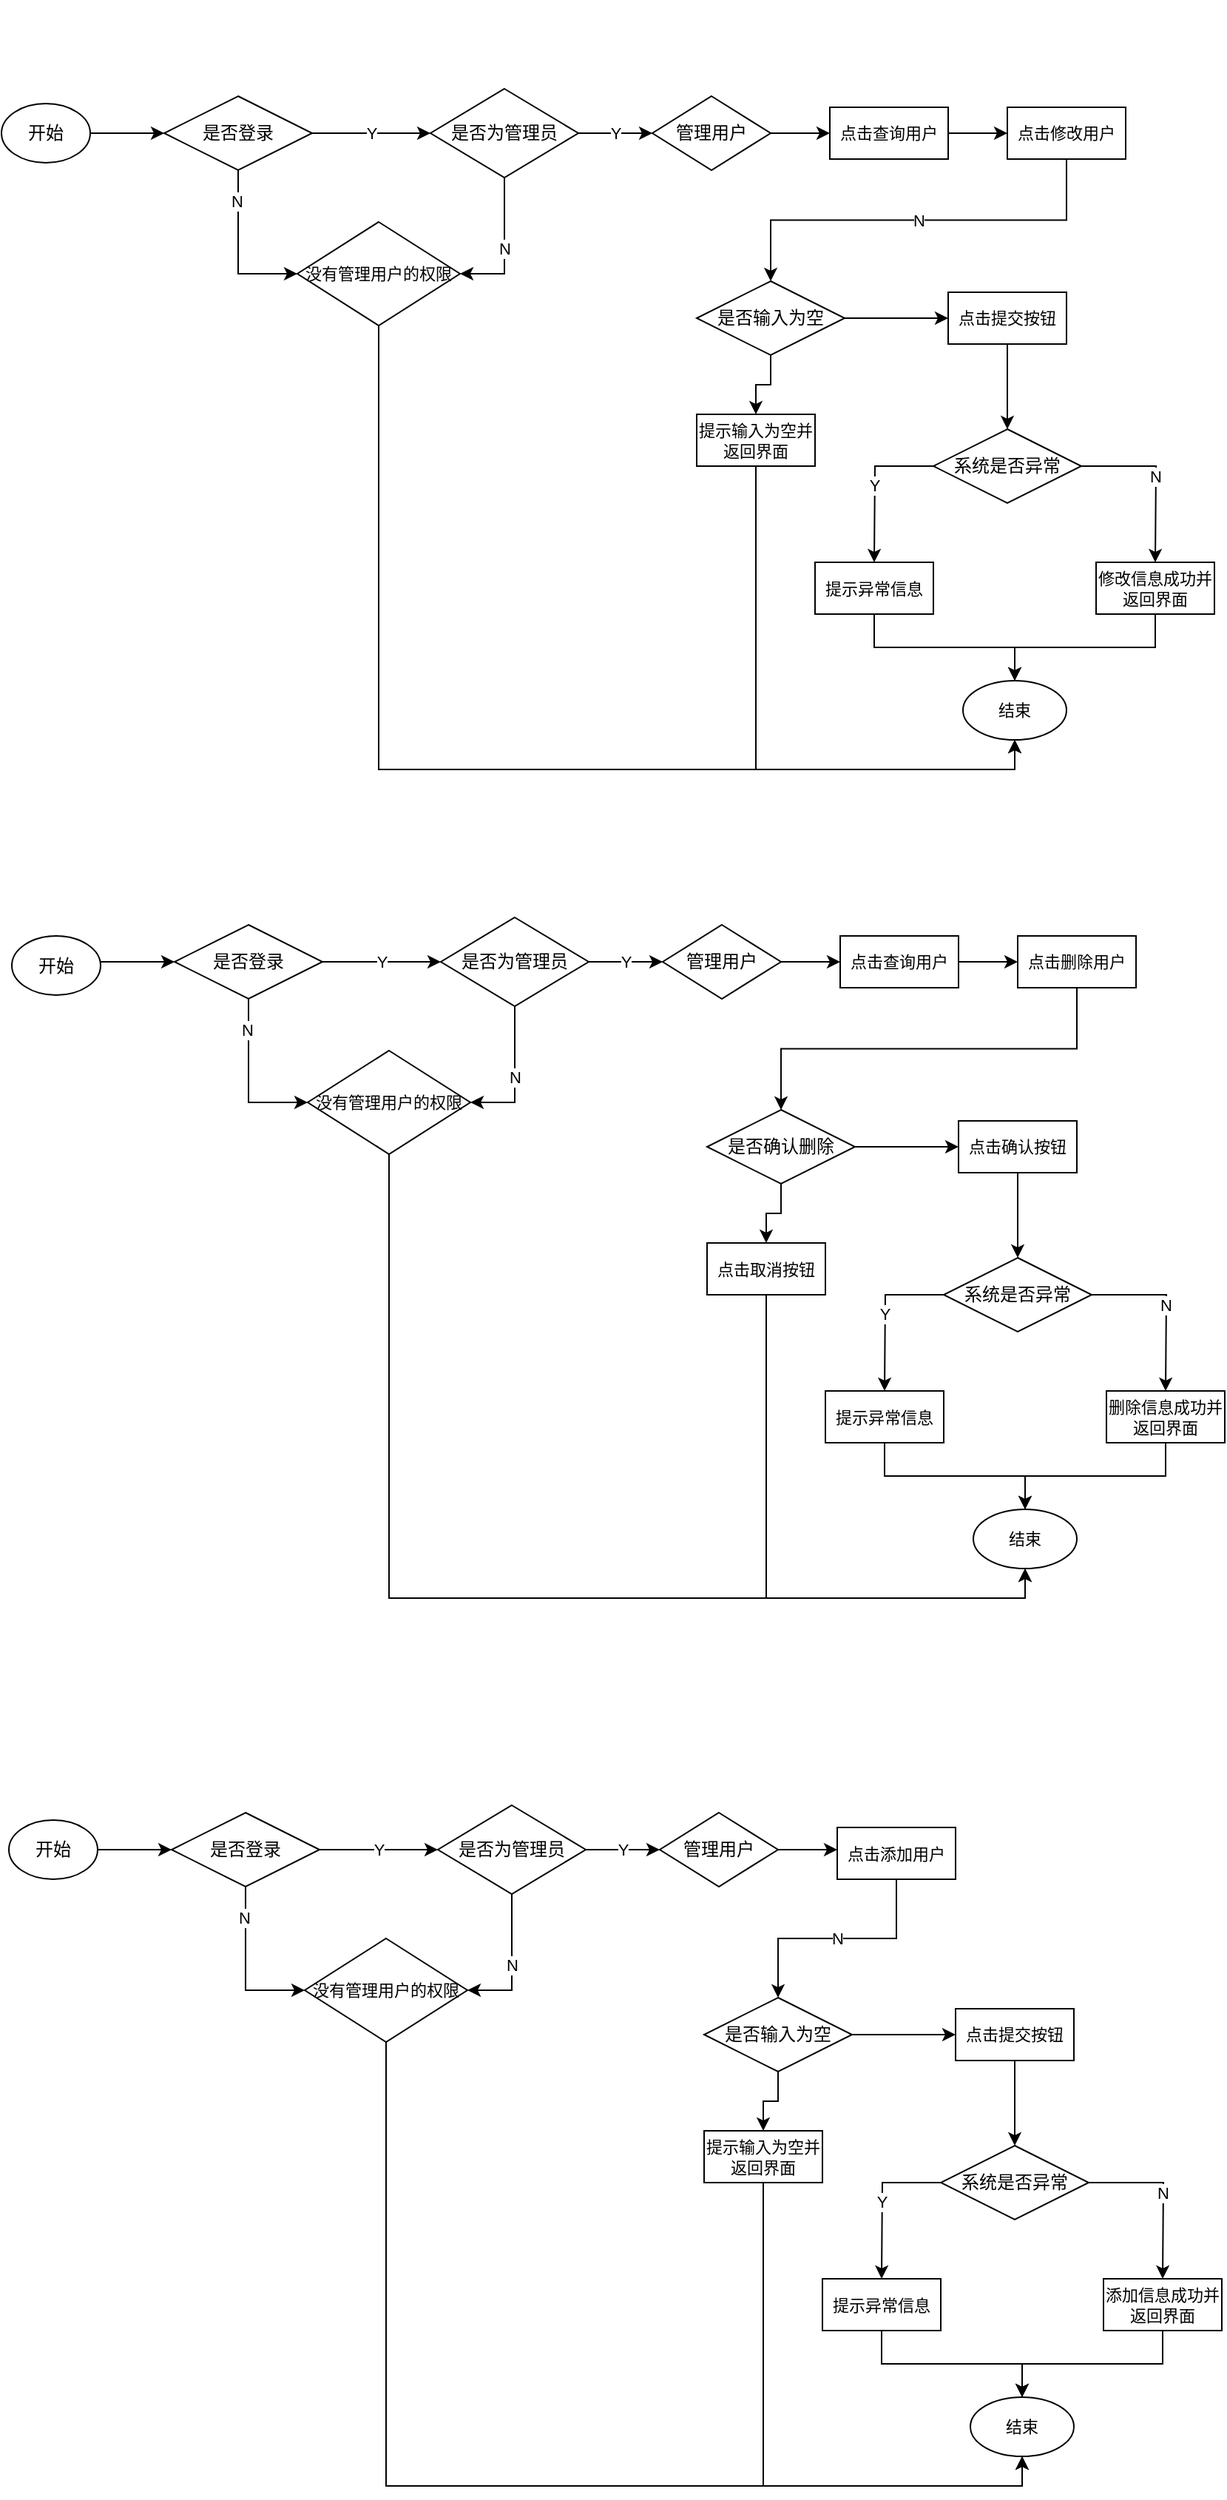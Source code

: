 <mxfile version="15.7.3" type="device"><diagram id="C5RBs43oDa-KdzZeNtuy" name="Page-1"><mxGraphModel dx="1202" dy="646" grid="1" gridSize="10" guides="1" tooltips="1" connect="1" arrows="1" fold="1" page="1" pageScale="1" pageWidth="827" pageHeight="1169" math="0" shadow="0"><root><mxCell id="WIyWlLk6GJQsqaUBKTNV-0"/><mxCell id="WIyWlLk6GJQsqaUBKTNV-1" parent="WIyWlLk6GJQsqaUBKTNV-0"/><mxCell id="J16HqzVmc5yJlZAsc5Gt-0" value="开始" style="ellipse;whiteSpace=wrap;html=1;" vertex="1" parent="WIyWlLk6GJQsqaUBKTNV-1"><mxGeometry y="120" width="60" height="40" as="geometry"/></mxCell><mxCell id="J16HqzVmc5yJlZAsc5Gt-1" value="" style="endArrow=classic;html=1;rounded=0;exitX=1;exitY=0.5;exitDx=0;exitDy=0;" edge="1" parent="WIyWlLk6GJQsqaUBKTNV-1" source="J16HqzVmc5yJlZAsc5Gt-0"><mxGeometry width="50" height="50" relative="1" as="geometry"><mxPoint x="60" y="170" as="sourcePoint"/><mxPoint x="110" y="140" as="targetPoint"/></mxGeometry></mxCell><mxCell id="J16HqzVmc5yJlZAsc5Gt-24" style="edgeStyle=orthogonalEdgeStyle;rounded=0;orthogonalLoop=1;jettySize=auto;html=1;exitX=0.5;exitY=1;exitDx=0;exitDy=0;entryX=0;entryY=0.5;entryDx=0;entryDy=0;fontSize=11;" edge="1" parent="WIyWlLk6GJQsqaUBKTNV-1" source="J16HqzVmc5yJlZAsc5Gt-3" target="J16HqzVmc5yJlZAsc5Gt-12"><mxGeometry relative="1" as="geometry"/></mxCell><mxCell id="J16HqzVmc5yJlZAsc5Gt-25" value="N" style="edgeLabel;html=1;align=center;verticalAlign=middle;resizable=0;points=[];fontSize=11;" vertex="1" connectable="0" parent="J16HqzVmc5yJlZAsc5Gt-24"><mxGeometry x="-0.624" y="-1" relative="1" as="geometry"><mxPoint as="offset"/></mxGeometry></mxCell><mxCell id="J16HqzVmc5yJlZAsc5Gt-3" value="是否登录" style="rhombus;whiteSpace=wrap;html=1;" vertex="1" parent="WIyWlLk6GJQsqaUBKTNV-1"><mxGeometry x="110" y="115" width="100" height="50" as="geometry"/></mxCell><mxCell id="J16HqzVmc5yJlZAsc5Gt-5" value="Y" style="endArrow=classic;html=1;rounded=0;" edge="1" parent="WIyWlLk6GJQsqaUBKTNV-1"><mxGeometry width="50" height="50" relative="1" as="geometry"><mxPoint x="210" y="140" as="sourcePoint"/><mxPoint x="290" y="140" as="targetPoint"/><Array as="points"><mxPoint x="260" y="140"/></Array></mxGeometry></mxCell><mxCell id="J16HqzVmc5yJlZAsc5Gt-11" value="Y" style="edgeStyle=orthogonalEdgeStyle;rounded=0;orthogonalLoop=1;jettySize=auto;html=1;" edge="1" parent="WIyWlLk6GJQsqaUBKTNV-1" source="J16HqzVmc5yJlZAsc5Gt-7" target="J16HqzVmc5yJlZAsc5Gt-8"><mxGeometry relative="1" as="geometry"/></mxCell><mxCell id="J16HqzVmc5yJlZAsc5Gt-13" value="N" style="edgeStyle=orthogonalEdgeStyle;rounded=0;orthogonalLoop=1;jettySize=auto;html=1;exitX=0.5;exitY=1;exitDx=0;exitDy=0;entryX=1;entryY=0.5;entryDx=0;entryDy=0;fontSize=11;" edge="1" parent="WIyWlLk6GJQsqaUBKTNV-1" source="J16HqzVmc5yJlZAsc5Gt-7" target="J16HqzVmc5yJlZAsc5Gt-12"><mxGeometry relative="1" as="geometry"/></mxCell><mxCell id="J16HqzVmc5yJlZAsc5Gt-7" value="是否为管理员" style="rhombus;whiteSpace=wrap;html=1;" vertex="1" parent="WIyWlLk6GJQsqaUBKTNV-1"><mxGeometry x="290" y="110" width="100" height="60" as="geometry"/></mxCell><mxCell id="J16HqzVmc5yJlZAsc5Gt-17" style="edgeStyle=orthogonalEdgeStyle;rounded=0;orthogonalLoop=1;jettySize=auto;html=1;exitX=1;exitY=0.5;exitDx=0;exitDy=0;entryX=0;entryY=0.5;entryDx=0;entryDy=0;fontSize=11;" edge="1" parent="WIyWlLk6GJQsqaUBKTNV-1" source="J16HqzVmc5yJlZAsc5Gt-8" target="J16HqzVmc5yJlZAsc5Gt-16"><mxGeometry relative="1" as="geometry"/></mxCell><mxCell id="J16HqzVmc5yJlZAsc5Gt-8" value="管理用户" style="rhombus;whiteSpace=wrap;html=1;" vertex="1" parent="WIyWlLk6GJQsqaUBKTNV-1"><mxGeometry x="440" y="115" width="80" height="50" as="geometry"/></mxCell><mxCell id="J16HqzVmc5yJlZAsc5Gt-48" style="edgeStyle=orthogonalEdgeStyle;rounded=0;orthogonalLoop=1;jettySize=auto;html=1;exitX=0.5;exitY=1;exitDx=0;exitDy=0;entryX=0.5;entryY=1;entryDx=0;entryDy=0;fontSize=11;" edge="1" parent="WIyWlLk6GJQsqaUBKTNV-1" source="J16HqzVmc5yJlZAsc5Gt-12" target="J16HqzVmc5yJlZAsc5Gt-37"><mxGeometry relative="1" as="geometry"/></mxCell><mxCell id="J16HqzVmc5yJlZAsc5Gt-12" value="&lt;font style=&quot;font-size: 11px&quot;&gt;没有管理用户的权限&lt;/font&gt;" style="rhombus;whiteSpace=wrap;html=1;" vertex="1" parent="WIyWlLk6GJQsqaUBKTNV-1"><mxGeometry x="200" y="200" width="110" height="70" as="geometry"/></mxCell><mxCell id="J16HqzVmc5yJlZAsc5Gt-19" style="edgeStyle=orthogonalEdgeStyle;rounded=0;orthogonalLoop=1;jettySize=auto;html=1;exitX=1;exitY=0.5;exitDx=0;exitDy=0;entryX=0;entryY=0.5;entryDx=0;entryDy=0;fontSize=11;" edge="1" parent="WIyWlLk6GJQsqaUBKTNV-1" source="J16HqzVmc5yJlZAsc5Gt-16" target="J16HqzVmc5yJlZAsc5Gt-18"><mxGeometry relative="1" as="geometry"/></mxCell><mxCell id="J16HqzVmc5yJlZAsc5Gt-16" value="点击查询用户" style="rounded=0;whiteSpace=wrap;html=1;fontSize=11;" vertex="1" parent="WIyWlLk6GJQsqaUBKTNV-1"><mxGeometry x="560" y="122.5" width="80" height="35" as="geometry"/></mxCell><mxCell id="J16HqzVmc5yJlZAsc5Gt-21" value="N" style="edgeStyle=orthogonalEdgeStyle;rounded=0;orthogonalLoop=1;jettySize=auto;html=1;exitX=0.5;exitY=1;exitDx=0;exitDy=0;fontSize=11;entryX=0.5;entryY=0;entryDx=0;entryDy=0;" edge="1" parent="WIyWlLk6GJQsqaUBKTNV-1" source="J16HqzVmc5yJlZAsc5Gt-18" target="J16HqzVmc5yJlZAsc5Gt-20"><mxGeometry relative="1" as="geometry"><mxPoint x="600" y="230" as="targetPoint"/></mxGeometry></mxCell><mxCell id="J16HqzVmc5yJlZAsc5Gt-18" value="点击修改用户" style="rounded=0;whiteSpace=wrap;html=1;fontSize=11;" vertex="1" parent="WIyWlLk6GJQsqaUBKTNV-1"><mxGeometry x="680" y="122.5" width="80" height="35" as="geometry"/></mxCell><mxCell id="J16HqzVmc5yJlZAsc5Gt-23" style="edgeStyle=orthogonalEdgeStyle;rounded=0;orthogonalLoop=1;jettySize=auto;html=1;entryX=0;entryY=0.5;entryDx=0;entryDy=0;fontSize=11;" edge="1" parent="WIyWlLk6GJQsqaUBKTNV-1" source="J16HqzVmc5yJlZAsc5Gt-20" target="J16HqzVmc5yJlZAsc5Gt-22"><mxGeometry relative="1" as="geometry"/></mxCell><mxCell id="J16HqzVmc5yJlZAsc5Gt-46" style="edgeStyle=orthogonalEdgeStyle;rounded=0;orthogonalLoop=1;jettySize=auto;html=1;exitX=0.5;exitY=1;exitDx=0;exitDy=0;entryX=0.5;entryY=0;entryDx=0;entryDy=0;fontSize=11;" edge="1" parent="WIyWlLk6GJQsqaUBKTNV-1" source="J16HqzVmc5yJlZAsc5Gt-20" target="J16HqzVmc5yJlZAsc5Gt-41"><mxGeometry relative="1" as="geometry"/></mxCell><mxCell id="J16HqzVmc5yJlZAsc5Gt-20" value="是否输入为空" style="rhombus;whiteSpace=wrap;html=1;" vertex="1" parent="WIyWlLk6GJQsqaUBKTNV-1"><mxGeometry x="470" y="240" width="100" height="50" as="geometry"/></mxCell><mxCell id="J16HqzVmc5yJlZAsc5Gt-27" value="" style="edgeStyle=orthogonalEdgeStyle;rounded=0;orthogonalLoop=1;jettySize=auto;html=1;fontSize=11;" edge="1" parent="WIyWlLk6GJQsqaUBKTNV-1" source="J16HqzVmc5yJlZAsc5Gt-22" target="J16HqzVmc5yJlZAsc5Gt-26"><mxGeometry relative="1" as="geometry"/></mxCell><mxCell id="J16HqzVmc5yJlZAsc5Gt-22" value="点击提交按钮" style="rounded=0;whiteSpace=wrap;html=1;fontSize=11;" vertex="1" parent="WIyWlLk6GJQsqaUBKTNV-1"><mxGeometry x="640" y="247.5" width="80" height="35" as="geometry"/></mxCell><mxCell id="J16HqzVmc5yJlZAsc5Gt-32" value="N" style="edgeStyle=orthogonalEdgeStyle;rounded=0;orthogonalLoop=1;jettySize=auto;html=1;fontSize=11;" edge="1" parent="WIyWlLk6GJQsqaUBKTNV-1" source="J16HqzVmc5yJlZAsc5Gt-26"><mxGeometry relative="1" as="geometry"><mxPoint x="780" y="430" as="targetPoint"/></mxGeometry></mxCell><mxCell id="J16HqzVmc5yJlZAsc5Gt-35" value="Y" style="edgeStyle=orthogonalEdgeStyle;rounded=0;orthogonalLoop=1;jettySize=auto;html=1;fontSize=11;" edge="1" parent="WIyWlLk6GJQsqaUBKTNV-1" source="J16HqzVmc5yJlZAsc5Gt-26"><mxGeometry relative="1" as="geometry"><mxPoint x="590" y="430" as="targetPoint"/></mxGeometry></mxCell><mxCell id="J16HqzVmc5yJlZAsc5Gt-26" value="系统是否异常" style="rhombus;whiteSpace=wrap;html=1;" vertex="1" parent="WIyWlLk6GJQsqaUBKTNV-1"><mxGeometry x="630" y="340" width="100" height="50" as="geometry"/></mxCell><mxCell id="J16HqzVmc5yJlZAsc5Gt-40" style="edgeStyle=orthogonalEdgeStyle;rounded=0;orthogonalLoop=1;jettySize=auto;html=1;exitX=0.5;exitY=1;exitDx=0;exitDy=0;entryX=0.5;entryY=0;entryDx=0;entryDy=0;fontSize=11;" edge="1" parent="WIyWlLk6GJQsqaUBKTNV-1" source="J16HqzVmc5yJlZAsc5Gt-28" target="J16HqzVmc5yJlZAsc5Gt-37"><mxGeometry relative="1" as="geometry"/></mxCell><mxCell id="J16HqzVmc5yJlZAsc5Gt-28" value="修改信息成功并返回界面" style="rounded=0;whiteSpace=wrap;html=1;fontSize=11;" vertex="1" parent="WIyWlLk6GJQsqaUBKTNV-1"><mxGeometry x="740" y="430" width="80" height="35" as="geometry"/></mxCell><mxCell id="J16HqzVmc5yJlZAsc5Gt-39" style="edgeStyle=orthogonalEdgeStyle;rounded=0;orthogonalLoop=1;jettySize=auto;html=1;exitX=0.5;exitY=1;exitDx=0;exitDy=0;fontSize=11;" edge="1" parent="WIyWlLk6GJQsqaUBKTNV-1" source="J16HqzVmc5yJlZAsc5Gt-29" target="J16HqzVmc5yJlZAsc5Gt-37"><mxGeometry relative="1" as="geometry"/></mxCell><mxCell id="J16HqzVmc5yJlZAsc5Gt-29" value="提示异常信息" style="rounded=0;whiteSpace=wrap;html=1;fontSize=11;" vertex="1" parent="WIyWlLk6GJQsqaUBKTNV-1"><mxGeometry x="550" y="430" width="80" height="35" as="geometry"/></mxCell><mxCell id="J16HqzVmc5yJlZAsc5Gt-37" value="结束" style="ellipse;whiteSpace=wrap;html=1;fontSize=11;" vertex="1" parent="WIyWlLk6GJQsqaUBKTNV-1"><mxGeometry x="650" y="510" width="70" height="40" as="geometry"/></mxCell><mxCell id="J16HqzVmc5yJlZAsc5Gt-47" style="edgeStyle=orthogonalEdgeStyle;rounded=0;orthogonalLoop=1;jettySize=auto;html=1;exitX=0.5;exitY=1;exitDx=0;exitDy=0;entryX=0.5;entryY=1;entryDx=0;entryDy=0;fontSize=11;" edge="1" parent="WIyWlLk6GJQsqaUBKTNV-1" source="J16HqzVmc5yJlZAsc5Gt-41" target="J16HqzVmc5yJlZAsc5Gt-37"><mxGeometry relative="1" as="geometry"/></mxCell><mxCell id="J16HqzVmc5yJlZAsc5Gt-41" value="提示输入为空并返回界面" style="rounded=0;whiteSpace=wrap;html=1;fontSize=11;" vertex="1" parent="WIyWlLk6GJQsqaUBKTNV-1"><mxGeometry x="470" y="330" width="80" height="35" as="geometry"/></mxCell><mxCell id="J16HqzVmc5yJlZAsc5Gt-49" value="" style="endArrow=classic;html=1;rounded=0;exitX=1;exitY=0.5;exitDx=0;exitDy=0;" edge="1" parent="WIyWlLk6GJQsqaUBKTNV-1"><mxGeometry width="50" height="50" relative="1" as="geometry"><mxPoint x="67" y="700" as="sourcePoint"/><mxPoint x="117" y="700" as="targetPoint"/></mxGeometry></mxCell><mxCell id="J16HqzVmc5yJlZAsc5Gt-50" style="edgeStyle=orthogonalEdgeStyle;rounded=0;orthogonalLoop=1;jettySize=auto;html=1;exitX=0.5;exitY=1;exitDx=0;exitDy=0;entryX=0;entryY=0.5;entryDx=0;entryDy=0;fontSize=11;" edge="1" parent="WIyWlLk6GJQsqaUBKTNV-1" source="J16HqzVmc5yJlZAsc5Gt-52" target="J16HqzVmc5yJlZAsc5Gt-60"><mxGeometry relative="1" as="geometry"/></mxCell><mxCell id="J16HqzVmc5yJlZAsc5Gt-51" value="N" style="edgeLabel;html=1;align=center;verticalAlign=middle;resizable=0;points=[];fontSize=11;" vertex="1" connectable="0" parent="J16HqzVmc5yJlZAsc5Gt-50"><mxGeometry x="-0.624" y="-1" relative="1" as="geometry"><mxPoint as="offset"/></mxGeometry></mxCell><mxCell id="J16HqzVmc5yJlZAsc5Gt-52" value="是否登录" style="rhombus;whiteSpace=wrap;html=1;" vertex="1" parent="WIyWlLk6GJQsqaUBKTNV-1"><mxGeometry x="117" y="675" width="100" height="50" as="geometry"/></mxCell><mxCell id="J16HqzVmc5yJlZAsc5Gt-53" value="Y" style="endArrow=classic;html=1;rounded=0;" edge="1" parent="WIyWlLk6GJQsqaUBKTNV-1"><mxGeometry width="50" height="50" relative="1" as="geometry"><mxPoint x="217" y="700" as="sourcePoint"/><mxPoint x="297" y="700" as="targetPoint"/><Array as="points"><mxPoint x="267" y="700"/></Array></mxGeometry></mxCell><mxCell id="J16HqzVmc5yJlZAsc5Gt-54" value="Y" style="edgeStyle=orthogonalEdgeStyle;rounded=0;orthogonalLoop=1;jettySize=auto;html=1;" edge="1" parent="WIyWlLk6GJQsqaUBKTNV-1" source="J16HqzVmc5yJlZAsc5Gt-56" target="J16HqzVmc5yJlZAsc5Gt-58"><mxGeometry relative="1" as="geometry"/></mxCell><mxCell id="J16HqzVmc5yJlZAsc5Gt-55" value="N" style="edgeStyle=orthogonalEdgeStyle;rounded=0;orthogonalLoop=1;jettySize=auto;html=1;exitX=0.5;exitY=1;exitDx=0;exitDy=0;entryX=1;entryY=0.5;entryDx=0;entryDy=0;fontSize=11;" edge="1" parent="WIyWlLk6GJQsqaUBKTNV-1" source="J16HqzVmc5yJlZAsc5Gt-56" target="J16HqzVmc5yJlZAsc5Gt-60"><mxGeometry relative="1" as="geometry"/></mxCell><mxCell id="J16HqzVmc5yJlZAsc5Gt-56" value="是否为管理员" style="rhombus;whiteSpace=wrap;html=1;" vertex="1" parent="WIyWlLk6GJQsqaUBKTNV-1"><mxGeometry x="297" y="670" width="100" height="60" as="geometry"/></mxCell><mxCell id="J16HqzVmc5yJlZAsc5Gt-57" style="edgeStyle=orthogonalEdgeStyle;rounded=0;orthogonalLoop=1;jettySize=auto;html=1;exitX=1;exitY=0.5;exitDx=0;exitDy=0;entryX=0;entryY=0.5;entryDx=0;entryDy=0;fontSize=11;" edge="1" parent="WIyWlLk6GJQsqaUBKTNV-1" source="J16HqzVmc5yJlZAsc5Gt-58" target="J16HqzVmc5yJlZAsc5Gt-62"><mxGeometry relative="1" as="geometry"/></mxCell><mxCell id="J16HqzVmc5yJlZAsc5Gt-58" value="管理用户" style="rhombus;whiteSpace=wrap;html=1;" vertex="1" parent="WIyWlLk6GJQsqaUBKTNV-1"><mxGeometry x="447" y="675" width="80" height="50" as="geometry"/></mxCell><mxCell id="J16HqzVmc5yJlZAsc5Gt-59" style="edgeStyle=orthogonalEdgeStyle;rounded=0;orthogonalLoop=1;jettySize=auto;html=1;exitX=0.5;exitY=1;exitDx=0;exitDy=0;entryX=0.5;entryY=1;entryDx=0;entryDy=0;fontSize=11;" edge="1" parent="WIyWlLk6GJQsqaUBKTNV-1" source="J16HqzVmc5yJlZAsc5Gt-60" target="J16HqzVmc5yJlZAsc5Gt-77"><mxGeometry relative="1" as="geometry"/></mxCell><mxCell id="J16HqzVmc5yJlZAsc5Gt-60" value="&lt;font style=&quot;font-size: 11px&quot;&gt;没有管理用户的权限&lt;/font&gt;" style="rhombus;whiteSpace=wrap;html=1;" vertex="1" parent="WIyWlLk6GJQsqaUBKTNV-1"><mxGeometry x="207" y="760" width="110" height="70" as="geometry"/></mxCell><mxCell id="J16HqzVmc5yJlZAsc5Gt-61" style="edgeStyle=orthogonalEdgeStyle;rounded=0;orthogonalLoop=1;jettySize=auto;html=1;exitX=1;exitY=0.5;exitDx=0;exitDy=0;entryX=0;entryY=0.5;entryDx=0;entryDy=0;fontSize=11;" edge="1" parent="WIyWlLk6GJQsqaUBKTNV-1" source="J16HqzVmc5yJlZAsc5Gt-62" target="J16HqzVmc5yJlZAsc5Gt-64"><mxGeometry relative="1" as="geometry"/></mxCell><mxCell id="J16HqzVmc5yJlZAsc5Gt-62" value="点击查询用户" style="rounded=0;whiteSpace=wrap;html=1;fontSize=11;" vertex="1" parent="WIyWlLk6GJQsqaUBKTNV-1"><mxGeometry x="567" y="682.5" width="80" height="35" as="geometry"/></mxCell><mxCell id="J16HqzVmc5yJlZAsc5Gt-63" value="" style="edgeStyle=orthogonalEdgeStyle;rounded=0;orthogonalLoop=1;jettySize=auto;html=1;exitX=0.5;exitY=1;exitDx=0;exitDy=0;fontSize=11;entryX=0.5;entryY=0;entryDx=0;entryDy=0;" edge="1" parent="WIyWlLk6GJQsqaUBKTNV-1" source="J16HqzVmc5yJlZAsc5Gt-64" target="J16HqzVmc5yJlZAsc5Gt-67"><mxGeometry x="0.0" relative="1" as="geometry"><mxPoint x="607" y="790" as="targetPoint"/><mxPoint as="offset"/></mxGeometry></mxCell><mxCell id="J16HqzVmc5yJlZAsc5Gt-64" value="点击删除用户" style="rounded=0;whiteSpace=wrap;html=1;fontSize=11;" vertex="1" parent="WIyWlLk6GJQsqaUBKTNV-1"><mxGeometry x="687" y="682.5" width="80" height="35" as="geometry"/></mxCell><mxCell id="J16HqzVmc5yJlZAsc5Gt-65" style="edgeStyle=orthogonalEdgeStyle;rounded=0;orthogonalLoop=1;jettySize=auto;html=1;entryX=0;entryY=0.5;entryDx=0;entryDy=0;fontSize=11;" edge="1" parent="WIyWlLk6GJQsqaUBKTNV-1" source="J16HqzVmc5yJlZAsc5Gt-67" target="J16HqzVmc5yJlZAsc5Gt-69"><mxGeometry relative="1" as="geometry"/></mxCell><mxCell id="J16HqzVmc5yJlZAsc5Gt-66" style="edgeStyle=orthogonalEdgeStyle;rounded=0;orthogonalLoop=1;jettySize=auto;html=1;exitX=0.5;exitY=1;exitDx=0;exitDy=0;entryX=0.5;entryY=0;entryDx=0;entryDy=0;fontSize=11;" edge="1" parent="WIyWlLk6GJQsqaUBKTNV-1" source="J16HqzVmc5yJlZAsc5Gt-67" target="J16HqzVmc5yJlZAsc5Gt-79"><mxGeometry relative="1" as="geometry"/></mxCell><mxCell id="J16HqzVmc5yJlZAsc5Gt-67" value="是否确认删除" style="rhombus;whiteSpace=wrap;html=1;" vertex="1" parent="WIyWlLk6GJQsqaUBKTNV-1"><mxGeometry x="477" y="800" width="100" height="50" as="geometry"/></mxCell><mxCell id="J16HqzVmc5yJlZAsc5Gt-68" value="" style="edgeStyle=orthogonalEdgeStyle;rounded=0;orthogonalLoop=1;jettySize=auto;html=1;fontSize=11;" edge="1" parent="WIyWlLk6GJQsqaUBKTNV-1" source="J16HqzVmc5yJlZAsc5Gt-69" target="J16HqzVmc5yJlZAsc5Gt-72"><mxGeometry relative="1" as="geometry"/></mxCell><mxCell id="J16HqzVmc5yJlZAsc5Gt-69" value="点击确认按钮" style="rounded=0;whiteSpace=wrap;html=1;fontSize=11;" vertex="1" parent="WIyWlLk6GJQsqaUBKTNV-1"><mxGeometry x="647" y="807.5" width="80" height="35" as="geometry"/></mxCell><mxCell id="J16HqzVmc5yJlZAsc5Gt-70" value="N" style="edgeStyle=orthogonalEdgeStyle;rounded=0;orthogonalLoop=1;jettySize=auto;html=1;fontSize=11;" edge="1" parent="WIyWlLk6GJQsqaUBKTNV-1" source="J16HqzVmc5yJlZAsc5Gt-72"><mxGeometry relative="1" as="geometry"><mxPoint x="787" y="990" as="targetPoint"/></mxGeometry></mxCell><mxCell id="J16HqzVmc5yJlZAsc5Gt-71" value="Y" style="edgeStyle=orthogonalEdgeStyle;rounded=0;orthogonalLoop=1;jettySize=auto;html=1;fontSize=11;" edge="1" parent="WIyWlLk6GJQsqaUBKTNV-1" source="J16HqzVmc5yJlZAsc5Gt-72"><mxGeometry relative="1" as="geometry"><mxPoint x="597" y="990" as="targetPoint"/></mxGeometry></mxCell><mxCell id="J16HqzVmc5yJlZAsc5Gt-72" value="系统是否异常" style="rhombus;whiteSpace=wrap;html=1;" vertex="1" parent="WIyWlLk6GJQsqaUBKTNV-1"><mxGeometry x="637" y="900" width="100" height="50" as="geometry"/></mxCell><mxCell id="J16HqzVmc5yJlZAsc5Gt-73" style="edgeStyle=orthogonalEdgeStyle;rounded=0;orthogonalLoop=1;jettySize=auto;html=1;exitX=0.5;exitY=1;exitDx=0;exitDy=0;entryX=0.5;entryY=0;entryDx=0;entryDy=0;fontSize=11;" edge="1" parent="WIyWlLk6GJQsqaUBKTNV-1" source="J16HqzVmc5yJlZAsc5Gt-74" target="J16HqzVmc5yJlZAsc5Gt-77"><mxGeometry relative="1" as="geometry"/></mxCell><mxCell id="J16HqzVmc5yJlZAsc5Gt-74" value="删除信息成功并返回界面" style="rounded=0;whiteSpace=wrap;html=1;fontSize=11;" vertex="1" parent="WIyWlLk6GJQsqaUBKTNV-1"><mxGeometry x="747" y="990" width="80" height="35" as="geometry"/></mxCell><mxCell id="J16HqzVmc5yJlZAsc5Gt-75" style="edgeStyle=orthogonalEdgeStyle;rounded=0;orthogonalLoop=1;jettySize=auto;html=1;exitX=0.5;exitY=1;exitDx=0;exitDy=0;fontSize=11;" edge="1" parent="WIyWlLk6GJQsqaUBKTNV-1" source="J16HqzVmc5yJlZAsc5Gt-76" target="J16HqzVmc5yJlZAsc5Gt-77"><mxGeometry relative="1" as="geometry"/></mxCell><mxCell id="J16HqzVmc5yJlZAsc5Gt-76" value="提示异常信息" style="rounded=0;whiteSpace=wrap;html=1;fontSize=11;" vertex="1" parent="WIyWlLk6GJQsqaUBKTNV-1"><mxGeometry x="557" y="990" width="80" height="35" as="geometry"/></mxCell><mxCell id="J16HqzVmc5yJlZAsc5Gt-77" value="结束" style="ellipse;whiteSpace=wrap;html=1;fontSize=11;" vertex="1" parent="WIyWlLk6GJQsqaUBKTNV-1"><mxGeometry x="657" y="1070" width="70" height="40" as="geometry"/></mxCell><mxCell id="J16HqzVmc5yJlZAsc5Gt-78" style="edgeStyle=orthogonalEdgeStyle;rounded=0;orthogonalLoop=1;jettySize=auto;html=1;exitX=0.5;exitY=1;exitDx=0;exitDy=0;entryX=0.5;entryY=1;entryDx=0;entryDy=0;fontSize=11;" edge="1" parent="WIyWlLk6GJQsqaUBKTNV-1" source="J16HqzVmc5yJlZAsc5Gt-79" target="J16HqzVmc5yJlZAsc5Gt-77"><mxGeometry relative="1" as="geometry"/></mxCell><mxCell id="J16HqzVmc5yJlZAsc5Gt-79" value="点击取消按钮" style="rounded=0;whiteSpace=wrap;html=1;fontSize=11;" vertex="1" parent="WIyWlLk6GJQsqaUBKTNV-1"><mxGeometry x="477" y="890" width="80" height="35" as="geometry"/></mxCell><mxCell id="J16HqzVmc5yJlZAsc5Gt-81" value="开始" style="ellipse;whiteSpace=wrap;html=1;" vertex="1" parent="WIyWlLk6GJQsqaUBKTNV-1"><mxGeometry x="7" y="682.5" width="60" height="40" as="geometry"/></mxCell><mxCell id="J16HqzVmc5yJlZAsc5Gt-82" value="&lt;span style=&quot;color: rgba(0 , 0 , 0 , 0) ; font-family: monospace ; font-size: 0px&quot;&gt;%3CmxGraphModel%3E%3Croot%3E%3CmxCell%20id%3D%220%22%2F%3E%3CmxCell%20id%3D%221%22%20parent%3D%220%22%2F%3E%3CmxCell%20id%3D%222%22%20value%3D%22%22%20style%3D%22endArrow%3Dclassic%3Bhtml%3D1%3Brounded%3D0%3BexitX%3D1%3BexitY%3D0.5%3BexitDx%3D0%3BexitDy%3D0%3B%22%20edge%3D%221%22%20parent%3D%221%22%3E%3CmxGeometry%20width%3D%2250%22%20height%3D%2250%22%20relative%3D%221%22%20as%3D%22geometry%22%3E%3CmxPoint%20x%3D%2210%22%20y%3D%22700%22%20as%3D%22sourcePoint%22%2F%3E%3CmxPoint%20x%3D%2260%22%20y%3D%22700%22%20as%3D%22targetPoint%22%2F%3E%3C%2FmxGeometry%3E%3C%2FmxCell%3E%3CmxCell%20id%3D%223%22%20style%3D%22edgeStyle%3DorthogonalEdgeStyle%3Brounded%3D0%3BorthogonalLoop%3D1%3BjettySize%3Dauto%3Bhtml%3D1%3BexitX%3D0.5%3BexitY%3D1%3BexitDx%3D0%3BexitDy%3D0%3BentryX%3D0%3BentryY%3D0.5%3BentryDx%3D0%3BentryDy%3D0%3BfontSize%3D11%3B%22%20edge%3D%221%22%20source%3D%225%22%20target%3D%2213%22%20parent%3D%221%22%3E%3CmxGeometry%20relative%3D%221%22%20as%3D%22geometry%22%2F%3E%3C%2FmxCell%3E%3CmxCell%20id%3D%224%22%20value%3D%22N%22%20style%3D%22edgeLabel%3Bhtml%3D1%3Balign%3Dcenter%3BverticalAlign%3Dmiddle%3Bresizable%3D0%3Bpoints%3D%5B%5D%3BfontSize%3D11%3B%22%20vertex%3D%221%22%20connectable%3D%220%22%20parent%3D%223%22%3E%3CmxGeometry%20x%3D%22-0.624%22%20y%3D%22-1%22%20relative%3D%221%22%20as%3D%22geometry%22%3E%3CmxPoint%20as%3D%22offset%22%2F%3E%3C%2FmxGeometry%3E%3C%2FmxCell%3E%3CmxCell%20id%3D%225%22%20value%3D%22%E6%98%AF%E5%90%A6%E7%99%BB%E5%BD%95%22%20style%3D%22rhombus%3BwhiteSpace%3Dwrap%3Bhtml%3D1%3B%22%20vertex%3D%221%22%20parent%3D%221%22%3E%3CmxGeometry%20x%3D%2260%22%20y%3D%22675%22%20width%3D%22100%22%20height%3D%2250%22%20as%3D%22geometry%22%2F%3E%3C%2FmxCell%3E%3CmxCell%20id%3D%226%22%20value%3D%22Y%22%20style%3D%22endArrow%3Dclassic%3Bhtml%3D1%3Brounded%3D0%3B%22%20edge%3D%221%22%20parent%3D%221%22%3E%3CmxGeometry%20width%3D%2250%22%20height%3D%2250%22%20relative%3D%221%22%20as%3D%22geometry%22%3E%3CmxPoint%20x%3D%22160%22%20y%3D%22700%22%20as%3D%22sourcePoint%22%2F%3E%3CmxPoint%20x%3D%22240%22%20y%3D%22700%22%20as%3D%22targetPoint%22%2F%3E%3CArray%20as%3D%22points%22%3E%3CmxPoint%20x%3D%22210%22%20y%3D%22700%22%2F%3E%3C%2FArray%3E%3C%2FmxGeometry%3E%3C%2FmxCell%3E%3CmxCell%20id%3D%227%22%20value%3D%22Y%22%20style%3D%22edgeStyle%3DorthogonalEdgeStyle%3Brounded%3D0%3BorthogonalLoop%3D1%3BjettySize%3Dauto%3Bhtml%3D1%3B%22%20edge%3D%221%22%20source%3D%229%22%20target%3D%2211%22%20parent%3D%221%22%3E%3CmxGeometry%20relative%3D%221%22%20as%3D%22geometry%22%2F%3E%3C%2FmxCell%3E%3CmxCell%20id%3D%228%22%20value%3D%22N%22%20style%3D%22edgeStyle%3DorthogonalEdgeStyle%3Brounded%3D0%3BorthogonalLoop%3D1%3BjettySize%3Dauto%3Bhtml%3D1%3BexitX%3D0.5%3BexitY%3D1%3BexitDx%3D0%3BexitDy%3D0%3BentryX%3D1%3BentryY%3D0.5%3BentryDx%3D0%3BentryDy%3D0%3BfontSize%3D11%3B%22%20edge%3D%221%22%20source%3D%229%22%20target%3D%2213%22%20parent%3D%221%22%3E%3CmxGeometry%20relative%3D%221%22%20as%3D%22geometry%22%2F%3E%3C%2FmxCell%3E%3CmxCell%20id%3D%229%22%20value%3D%22%E6%98%AF%E5%90%A6%E4%B8%BA%E7%AE%A1%E7%90%86%E5%91%98%22%20style%3D%22rhombus%3BwhiteSpace%3Dwrap%3Bhtml%3D1%3B%22%20vertex%3D%221%22%20parent%3D%221%22%3E%3CmxGeometry%20x%3D%22240%22%20y%3D%22670%22%20width%3D%22100%22%20height%3D%2260%22%20as%3D%22geometry%22%2F%3E%3C%2FmxCell%3E%3CmxCell%20id%3D%2210%22%20style%3D%22edgeStyle%3DorthogonalEdgeStyle%3Brounded%3D0%3BorthogonalLoop%3D1%3BjettySize%3Dauto%3Bhtml%3D1%3BexitX%3D1%3BexitY%3D0.5%3BexitDx%3D0%3BexitDy%3D0%3BentryX%3D0%3BentryY%3D0.5%3BentryDx%3D0%3BentryDy%3D0%3BfontSize%3D11%3B%22%20edge%3D%221%22%20source%3D%2211%22%20target%3D%2215%22%20parent%3D%221%22%3E%3CmxGeometry%20relative%3D%221%22%20as%3D%22geometry%22%2F%3E%3C%2FmxCell%3E%3CmxCell%20id%3D%2211%22%20value%3D%22%E7%AE%A1%E7%90%86%E7%94%A8%E6%88%B7%22%20style%3D%22rhombus%3BwhiteSpace%3Dwrap%3Bhtml%3D1%3B%22%20vertex%3D%221%22%20parent%3D%221%22%3E%3CmxGeometry%20x%3D%22390%22%20y%3D%22675%22%20width%3D%2280%22%20height%3D%2250%22%20as%3D%22geometry%22%2F%3E%3C%2FmxCell%3E%3CmxCell%20id%3D%2212%22%20style%3D%22edgeStyle%3DorthogonalEdgeStyle%3Brounded%3D0%3BorthogonalLoop%3D1%3BjettySize%3Dauto%3Bhtml%3D1%3BexitX%3D0.5%3BexitY%3D1%3BexitDx%3D0%3BexitDy%3D0%3BentryX%3D0.5%3BentryY%3D1%3BentryDx%3D0%3BentryDy%3D0%3BfontSize%3D11%3B%22%20edge%3D%221%22%20source%3D%2213%22%20target%3D%2230%22%20parent%3D%221%22%3E%3CmxGeometry%20relative%3D%221%22%20as%3D%22geometry%22%2F%3E%3C%2FmxCell%3E%3CmxCell%20id%3D%2213%22%20value%3D%22%26lt%3Bfont%20style%3D%26quot%3Bfont-size%3A%2011px%26quot%3B%26gt%3B%E6%B2%A1%E6%9C%89%E7%AE%A1%E7%90%86%E7%94%A8%E6%88%B7%E7%9A%84%E6%9D%83%E9%99%90%26lt%3B%2Ffont%26gt%3B%22%20style%3D%22rhombus%3BwhiteSpace%3Dwrap%3Bhtml%3D1%3B%22%20vertex%3D%221%22%20parent%3D%221%22%3E%3CmxGeometry%20x%3D%22150%22%20y%3D%22760%22%20width%3D%22110%22%20height%3D%2270%22%20as%3D%22geometry%22%2F%3E%3C%2FmxCell%3E%3CmxCell%20id%3D%2214%22%20style%3D%22edgeStyle%3DorthogonalEdgeStyle%3Brounded%3D0%3BorthogonalLoop%3D1%3BjettySize%3Dauto%3Bhtml%3D1%3BexitX%3D1%3BexitY%3D0.5%3BexitDx%3D0%3BexitDy%3D0%3BentryX%3D0%3BentryY%3D0.5%3BentryDx%3D0%3BentryDy%3D0%3BfontSize%3D11%3B%22%20edge%3D%221%22%20source%3D%2215%22%20target%3D%2217%22%20parent%3D%221%22%3E%3CmxGeometry%20relative%3D%221%22%20as%3D%22geometry%22%2F%3E%3C%2FmxCell%3E%3CmxCell%20id%3D%2215%22%20value%3D%22%E7%82%B9%E5%87%BB%E6%9F%A5%E8%AF%A2%E7%94%A8%E6%88%B7%22%20style%3D%22rounded%3D0%3BwhiteSpace%3Dwrap%3Bhtml%3D1%3BfontSize%3D11%3B%22%20vertex%3D%221%22%20parent%3D%221%22%3E%3CmxGeometry%20x%3D%22510%22%20y%3D%22682.5%22%20width%3D%2280%22%20height%3D%2235%22%20as%3D%22geometry%22%2F%3E%3C%2FmxCell%3E%3CmxCell%20id%3D%2216%22%20value%3D%22%22%20style%3D%22edgeStyle%3DorthogonalEdgeStyle%3Brounded%3D0%3BorthogonalLoop%3D1%3BjettySize%3Dauto%3Bhtml%3D1%3BexitX%3D0.5%3BexitY%3D1%3BexitDx%3D0%3BexitDy%3D0%3BfontSize%3D11%3BentryX%3D0.5%3BentryY%3D0%3BentryDx%3D0%3BentryDy%3D0%3B%22%20edge%3D%221%22%20source%3D%2217%22%20target%3D%2220%22%20parent%3D%221%22%3E%3CmxGeometry%20x%3D%220.0%22%20relative%3D%221%22%20as%3D%22geometry%22%3E%3CmxPoint%20x%3D%22550%22%20y%3D%22790%22%20as%3D%22targetPoint%22%2F%3E%3CmxPoint%20as%3D%22offset%22%2F%3E%3C%2FmxGeometry%3E%3C%2FmxCell%3E%3CmxCell%20id%3D%2217%22%20value%3D%22%E7%82%B9%E5%87%BB%E5%88%A0%E9%99%A4%E7%94%A8%E6%88%B7%22%20style%3D%22rounded%3D0%3BwhiteSpace%3Dwrap%3Bhtml%3D1%3BfontSize%3D11%3B%22%20vertex%3D%221%22%20parent%3D%221%22%3E%3CmxGeometry%20x%3D%22630%22%20y%3D%22682.5%22%20width%3D%2280%22%20height%3D%2235%22%20as%3D%22geometry%22%2F%3E%3C%2FmxCell%3E%3CmxCell%20id%3D%2218%22%20style%3D%22edgeStyle%3DorthogonalEdgeStyle%3Brounded%3D0%3BorthogonalLoop%3D1%3BjettySize%3Dauto%3Bhtml%3D1%3BentryX%3D0%3BentryY%3D0.5%3BentryDx%3D0%3BentryDy%3D0%3BfontSize%3D11%3B%22%20edge%3D%221%22%20source%3D%2220%22%20target%3D%2222%22%20parent%3D%221%22%3E%3CmxGeometry%20relative%3D%221%22%20as%3D%22geometry%22%2F%3E%3C%2FmxCell%3E%3CmxCell%20id%3D%2219%22%20style%3D%22edgeStyle%3DorthogonalEdgeStyle%3Brounded%3D0%3BorthogonalLoop%3D1%3BjettySize%3Dauto%3Bhtml%3D1%3BexitX%3D0.5%3BexitY%3D1%3BexitDx%3D0%3BexitDy%3D0%3BentryX%3D0.5%3BentryY%3D0%3BentryDx%3D0%3BentryDy%3D0%3BfontSize%3D11%3B%22%20edge%3D%221%22%20source%3D%2220%22%20target%3D%2232%22%20parent%3D%221%22%3E%3CmxGeometry%20relative%3D%221%22%20as%3D%22geometry%22%2F%3E%3C%2FmxCell%3E%3CmxCell%20id%3D%2220%22%20value%3D%22%E6%98%AF%E5%90%A6%E7%A1%AE%E8%AE%A4%E5%88%A0%E9%99%A4%22%20style%3D%22rhombus%3BwhiteSpace%3Dwrap%3Bhtml%3D1%3B%22%20vertex%3D%221%22%20parent%3D%221%22%3E%3CmxGeometry%20x%3D%22420%22%20y%3D%22800%22%20width%3D%22100%22%20height%3D%2250%22%20as%3D%22geometry%22%2F%3E%3C%2FmxCell%3E%3CmxCell%20id%3D%2221%22%20value%3D%22%22%20style%3D%22edgeStyle%3DorthogonalEdgeStyle%3Brounded%3D0%3BorthogonalLoop%3D1%3BjettySize%3Dauto%3Bhtml%3D1%3BfontSize%3D11%3B%22%20edge%3D%221%22%20source%3D%2222%22%20target%3D%2225%22%20parent%3D%221%22%3E%3CmxGeometry%20relative%3D%221%22%20as%3D%22geometry%22%2F%3E%3C%2FmxCell%3E%3CmxCell%20id%3D%2222%22%20value%3D%22%E7%82%B9%E5%87%BB%E7%A1%AE%E8%AE%A4%E6%8C%89%E9%92%AE%22%20style%3D%22rounded%3D0%3BwhiteSpace%3Dwrap%3Bhtml%3D1%3BfontSize%3D11%3B%22%20vertex%3D%221%22%20parent%3D%221%22%3E%3CmxGeometry%20x%3D%22590%22%20y%3D%22807.5%22%20width%3D%2280%22%20height%3D%2235%22%20as%3D%22geometry%22%2F%3E%3C%2FmxCell%3E%3CmxCell%20id%3D%2223%22%20value%3D%22N%22%20style%3D%22edgeStyle%3DorthogonalEdgeStyle%3Brounded%3D0%3BorthogonalLoop%3D1%3BjettySize%3Dauto%3Bhtml%3D1%3BfontSize%3D11%3B%22%20edge%3D%221%22%20source%3D%2225%22%20parent%3D%221%22%3E%3CmxGeometry%20relative%3D%221%22%20as%3D%22geometry%22%3E%3CmxPoint%20x%3D%22730%22%20y%3D%22990%22%20as%3D%22targetPoint%22%2F%3E%3C%2FmxGeometry%3E%3C%2FmxCell%3E%3CmxCell%20id%3D%2224%22%20value%3D%22Y%22%20style%3D%22edgeStyle%3DorthogonalEdgeStyle%3Brounded%3D0%3BorthogonalLoop%3D1%3BjettySize%3Dauto%3Bhtml%3D1%3BfontSize%3D11%3B%22%20edge%3D%221%22%20source%3D%2225%22%20parent%3D%221%22%3E%3CmxGeometry%20relative%3D%221%22%20as%3D%22geometry%22%3E%3CmxPoint%20x%3D%22540%22%20y%3D%22990%22%20as%3D%22targetPoint%22%2F%3E%3C%2FmxGeometry%3E%3C%2FmxCell%3E%3CmxCell%20id%3D%2225%22%20value%3D%22%E7%B3%BB%E7%BB%9F%E6%98%AF%E5%90%A6%E5%BC%82%E5%B8%B8%22%20style%3D%22rhombus%3BwhiteSpace%3Dwrap%3Bhtml%3D1%3B%22%20vertex%3D%221%22%20parent%3D%221%22%3E%3CmxGeometry%20x%3D%22580%22%20y%3D%22900%22%20width%3D%22100%22%20height%3D%2250%22%20as%3D%22geometry%22%2F%3E%3C%2FmxCell%3E%3CmxCell%20id%3D%2226%22%20style%3D%22edgeStyle%3DorthogonalEdgeStyle%3Brounded%3D0%3BorthogonalLoop%3D1%3BjettySize%3Dauto%3Bhtml%3D1%3BexitX%3D0.5%3BexitY%3D1%3BexitDx%3D0%3BexitDy%3D0%3BentryX%3D0.5%3BentryY%3D0%3BentryDx%3D0%3BentryDy%3D0%3BfontSize%3D11%3B%22%20edge%3D%221%22%20source%3D%2227%22%20target%3D%2230%22%20parent%3D%221%22%3E%3CmxGeometry%20relative%3D%221%22%20as%3D%22geometry%22%2F%3E%3C%2FmxCell%3E%3CmxCell%20id%3D%2227%22%20value%3D%22%E5%88%A0%E9%99%A4%E4%BF%A1%E6%81%AF%E6%88%90%E5%8A%9F%E5%B9%B6%E8%BF%94%E5%9B%9E%E7%95%8C%E9%9D%A2%22%20style%3D%22rounded%3D0%3BwhiteSpace%3Dwrap%3Bhtml%3D1%3BfontSize%3D11%3B%22%20vertex%3D%221%22%20parent%3D%221%22%3E%3CmxGeometry%20x%3D%22690%22%20y%3D%22990%22%20width%3D%2280%22%20height%3D%2235%22%20as%3D%22geometry%22%2F%3E%3C%2FmxCell%3E%3CmxCell%20id%3D%2228%22%20style%3D%22edgeStyle%3DorthogonalEdgeStyle%3Brounded%3D0%3BorthogonalLoop%3D1%3BjettySize%3Dauto%3Bhtml%3D1%3BexitX%3D0.5%3BexitY%3D1%3BexitDx%3D0%3BexitDy%3D0%3BfontSize%3D11%3B%22%20edge%3D%221%22%20source%3D%2229%22%20target%3D%2230%22%20parent%3D%221%22%3E%3CmxGeometry%20relative%3D%221%22%20as%3D%22geometry%22%2F%3E%3C%2FmxCell%3E%3CmxCell%20id%3D%2229%22%20value%3D%22%E6%8F%90%E7%A4%BA%E5%BC%82%E5%B8%B8%E4%BF%A1%E6%81%AF%22%20style%3D%22rounded%3D0%3BwhiteSpace%3Dwrap%3Bhtml%3D1%3BfontSize%3D11%3B%22%20vertex%3D%221%22%20parent%3D%221%22%3E%3CmxGeometry%20x%3D%22500%22%20y%3D%22990%22%20width%3D%2280%22%20height%3D%2235%22%20as%3D%22geometry%22%2F%3E%3C%2FmxCell%3E%3CmxCell%20id%3D%2230%22%20value%3D%22%E7%BB%93%E6%9D%9F%22%20style%3D%22ellipse%3BwhiteSpace%3Dwrap%3Bhtml%3D1%3BfontSize%3D11%3B%22%20vertex%3D%221%22%20parent%3D%221%22%3E%3CmxGeometry%20x%3D%22600%22%20y%3D%221070%22%20width%3D%2270%22%20height%3D%2240%22%20as%3D%22geometry%22%2F%3E%3C%2FmxCell%3E%3CmxCell%20id%3D%2231%22%20style%3D%22edgeStyle%3DorthogonalEdgeStyle%3Brounded%3D0%3BorthogonalLoop%3D1%3BjettySize%3Dauto%3Bhtml%3D1%3BexitX%3D0.5%3BexitY%3D1%3BexitDx%3D0%3BexitDy%3D0%3BentryX%3D0.5%3BentryY%3D1%3BentryDx%3D0%3BentryDy%3D0%3BfontSize%3D11%3B%22%20edge%3D%221%22%20source%3D%2232%22%20target%3D%2230%22%20parent%3D%221%22%3E%3CmxGeometry%20relative%3D%221%22%20as%3D%22geometry%22%2F%3E%3C%2FmxCell%3E%3CmxCell%20id%3D%2232%22%20value%3D%22%E7%82%B9%E5%87%BB%E5%8F%96%E6%B6%88%E6%8C%89%E9%92%AE%22%20style%3D%22rounded%3D0%3BwhiteSpace%3Dwrap%3Bhtml%3D1%3BfontSize%3D11%3B%22%20vertex%3D%221%22%20parent%3D%221%22%3E%3CmxGeometry%20x%3D%22420%22%20y%3D%22890%22%20width%3D%2280%22%20height%3D%2235%22%20as%3D%22geometry%22%2F%3E%3C%2FmxCell%3E%3CmxCell%20id%3D%2233%22%20value%3D%22%E5%BC%80%E5%A7%8B%22%20style%3D%22ellipse%3BwhiteSpace%3Dwrap%3Bhtml%3D1%3B%22%20vertex%3D%221%22%20parent%3D%221%22%3E%3CmxGeometry%20x%3D%22-50%22%20y%3D%22682.5%22%20width%3D%2260%22%20height%3D%2240%22%20as%3D%22geometry%22%2F%3E%3C%2FmxCell%3E%3C%2Froot%3E%3C%2FmxGraphModel%3E&lt;/span&gt;" style="text;html=1;align=center;verticalAlign=middle;resizable=0;points=[];autosize=1;strokeColor=none;fillColor=none;fontSize=11;" vertex="1" parent="WIyWlLk6GJQsqaUBKTNV-1"><mxGeometry x="10" y="50" width="20" height="20" as="geometry"/></mxCell><mxCell id="J16HqzVmc5yJlZAsc5Gt-117" value="开始" style="ellipse;whiteSpace=wrap;html=1;" vertex="1" parent="WIyWlLk6GJQsqaUBKTNV-1"><mxGeometry x="5" y="1280" width="60" height="40" as="geometry"/></mxCell><mxCell id="J16HqzVmc5yJlZAsc5Gt-118" value="" style="endArrow=classic;html=1;rounded=0;exitX=1;exitY=0.5;exitDx=0;exitDy=0;" edge="1" parent="WIyWlLk6GJQsqaUBKTNV-1" source="J16HqzVmc5yJlZAsc5Gt-117"><mxGeometry width="50" height="50" relative="1" as="geometry"><mxPoint x="65" y="1330" as="sourcePoint"/><mxPoint x="115" y="1300" as="targetPoint"/></mxGeometry></mxCell><mxCell id="J16HqzVmc5yJlZAsc5Gt-119" style="edgeStyle=orthogonalEdgeStyle;rounded=0;orthogonalLoop=1;jettySize=auto;html=1;exitX=0.5;exitY=1;exitDx=0;exitDy=0;entryX=0;entryY=0.5;entryDx=0;entryDy=0;fontSize=11;" edge="1" parent="WIyWlLk6GJQsqaUBKTNV-1" source="J16HqzVmc5yJlZAsc5Gt-121" target="J16HqzVmc5yJlZAsc5Gt-129"><mxGeometry relative="1" as="geometry"/></mxCell><mxCell id="J16HqzVmc5yJlZAsc5Gt-120" value="N" style="edgeLabel;html=1;align=center;verticalAlign=middle;resizable=0;points=[];fontSize=11;" vertex="1" connectable="0" parent="J16HqzVmc5yJlZAsc5Gt-119"><mxGeometry x="-0.624" y="-1" relative="1" as="geometry"><mxPoint as="offset"/></mxGeometry></mxCell><mxCell id="J16HqzVmc5yJlZAsc5Gt-121" value="是否登录" style="rhombus;whiteSpace=wrap;html=1;" vertex="1" parent="WIyWlLk6GJQsqaUBKTNV-1"><mxGeometry x="115" y="1275" width="100" height="50" as="geometry"/></mxCell><mxCell id="J16HqzVmc5yJlZAsc5Gt-122" value="Y" style="endArrow=classic;html=1;rounded=0;" edge="1" parent="WIyWlLk6GJQsqaUBKTNV-1"><mxGeometry width="50" height="50" relative="1" as="geometry"><mxPoint x="215" y="1300" as="sourcePoint"/><mxPoint x="295" y="1300" as="targetPoint"/><Array as="points"><mxPoint x="265" y="1300"/></Array></mxGeometry></mxCell><mxCell id="J16HqzVmc5yJlZAsc5Gt-123" value="Y" style="edgeStyle=orthogonalEdgeStyle;rounded=0;orthogonalLoop=1;jettySize=auto;html=1;" edge="1" parent="WIyWlLk6GJQsqaUBKTNV-1" source="J16HqzVmc5yJlZAsc5Gt-125" target="J16HqzVmc5yJlZAsc5Gt-127"><mxGeometry relative="1" as="geometry"/></mxCell><mxCell id="J16HqzVmc5yJlZAsc5Gt-124" value="N" style="edgeStyle=orthogonalEdgeStyle;rounded=0;orthogonalLoop=1;jettySize=auto;html=1;exitX=0.5;exitY=1;exitDx=0;exitDy=0;entryX=1;entryY=0.5;entryDx=0;entryDy=0;fontSize=11;" edge="1" parent="WIyWlLk6GJQsqaUBKTNV-1" source="J16HqzVmc5yJlZAsc5Gt-125" target="J16HqzVmc5yJlZAsc5Gt-129"><mxGeometry relative="1" as="geometry"/></mxCell><mxCell id="J16HqzVmc5yJlZAsc5Gt-125" value="是否为管理员" style="rhombus;whiteSpace=wrap;html=1;" vertex="1" parent="WIyWlLk6GJQsqaUBKTNV-1"><mxGeometry x="295" y="1270" width="100" height="60" as="geometry"/></mxCell><mxCell id="J16HqzVmc5yJlZAsc5Gt-126" style="edgeStyle=orthogonalEdgeStyle;rounded=0;orthogonalLoop=1;jettySize=auto;html=1;exitX=1;exitY=0.5;exitDx=0;exitDy=0;entryX=0;entryY=0.5;entryDx=0;entryDy=0;fontSize=11;" edge="1" parent="WIyWlLk6GJQsqaUBKTNV-1" source="J16HqzVmc5yJlZAsc5Gt-127"><mxGeometry relative="1" as="geometry"><mxPoint x="565" y="1300" as="targetPoint"/></mxGeometry></mxCell><mxCell id="J16HqzVmc5yJlZAsc5Gt-127" value="管理用户" style="rhombus;whiteSpace=wrap;html=1;" vertex="1" parent="WIyWlLk6GJQsqaUBKTNV-1"><mxGeometry x="445" y="1275" width="80" height="50" as="geometry"/></mxCell><mxCell id="J16HqzVmc5yJlZAsc5Gt-128" style="edgeStyle=orthogonalEdgeStyle;rounded=0;orthogonalLoop=1;jettySize=auto;html=1;exitX=0.5;exitY=1;exitDx=0;exitDy=0;entryX=0.5;entryY=1;entryDx=0;entryDy=0;fontSize=11;" edge="1" parent="WIyWlLk6GJQsqaUBKTNV-1" source="J16HqzVmc5yJlZAsc5Gt-129" target="J16HqzVmc5yJlZAsc5Gt-146"><mxGeometry relative="1" as="geometry"/></mxCell><mxCell id="J16HqzVmc5yJlZAsc5Gt-129" value="&lt;font style=&quot;font-size: 11px&quot;&gt;没有管理用户的权限&lt;/font&gt;" style="rhombus;whiteSpace=wrap;html=1;" vertex="1" parent="WIyWlLk6GJQsqaUBKTNV-1"><mxGeometry x="205" y="1360" width="110" height="70" as="geometry"/></mxCell><mxCell id="J16HqzVmc5yJlZAsc5Gt-132" value="N" style="edgeStyle=orthogonalEdgeStyle;rounded=0;orthogonalLoop=1;jettySize=auto;html=1;exitX=0.5;exitY=1;exitDx=0;exitDy=0;fontSize=11;entryX=0.5;entryY=0;entryDx=0;entryDy=0;" edge="1" parent="WIyWlLk6GJQsqaUBKTNV-1" source="J16HqzVmc5yJlZAsc5Gt-133" target="J16HqzVmc5yJlZAsc5Gt-136"><mxGeometry relative="1" as="geometry"><mxPoint x="605" y="1390" as="targetPoint"/></mxGeometry></mxCell><mxCell id="J16HqzVmc5yJlZAsc5Gt-133" value="点击添加用户" style="rounded=0;whiteSpace=wrap;html=1;fontSize=11;" vertex="1" parent="WIyWlLk6GJQsqaUBKTNV-1"><mxGeometry x="565" y="1285" width="80" height="35" as="geometry"/></mxCell><mxCell id="J16HqzVmc5yJlZAsc5Gt-134" style="edgeStyle=orthogonalEdgeStyle;rounded=0;orthogonalLoop=1;jettySize=auto;html=1;entryX=0;entryY=0.5;entryDx=0;entryDy=0;fontSize=11;" edge="1" parent="WIyWlLk6GJQsqaUBKTNV-1" source="J16HqzVmc5yJlZAsc5Gt-136" target="J16HqzVmc5yJlZAsc5Gt-138"><mxGeometry relative="1" as="geometry"/></mxCell><mxCell id="J16HqzVmc5yJlZAsc5Gt-135" style="edgeStyle=orthogonalEdgeStyle;rounded=0;orthogonalLoop=1;jettySize=auto;html=1;exitX=0.5;exitY=1;exitDx=0;exitDy=0;entryX=0.5;entryY=0;entryDx=0;entryDy=0;fontSize=11;" edge="1" parent="WIyWlLk6GJQsqaUBKTNV-1" source="J16HqzVmc5yJlZAsc5Gt-136" target="J16HqzVmc5yJlZAsc5Gt-148"><mxGeometry relative="1" as="geometry"/></mxCell><mxCell id="J16HqzVmc5yJlZAsc5Gt-136" value="是否输入为空" style="rhombus;whiteSpace=wrap;html=1;" vertex="1" parent="WIyWlLk6GJQsqaUBKTNV-1"><mxGeometry x="475" y="1400" width="100" height="50" as="geometry"/></mxCell><mxCell id="J16HqzVmc5yJlZAsc5Gt-137" value="" style="edgeStyle=orthogonalEdgeStyle;rounded=0;orthogonalLoop=1;jettySize=auto;html=1;fontSize=11;" edge="1" parent="WIyWlLk6GJQsqaUBKTNV-1" source="J16HqzVmc5yJlZAsc5Gt-138" target="J16HqzVmc5yJlZAsc5Gt-141"><mxGeometry relative="1" as="geometry"/></mxCell><mxCell id="J16HqzVmc5yJlZAsc5Gt-138" value="点击提交按钮" style="rounded=0;whiteSpace=wrap;html=1;fontSize=11;" vertex="1" parent="WIyWlLk6GJQsqaUBKTNV-1"><mxGeometry x="645" y="1407.5" width="80" height="35" as="geometry"/></mxCell><mxCell id="J16HqzVmc5yJlZAsc5Gt-139" value="N" style="edgeStyle=orthogonalEdgeStyle;rounded=0;orthogonalLoop=1;jettySize=auto;html=1;fontSize=11;" edge="1" parent="WIyWlLk6GJQsqaUBKTNV-1" source="J16HqzVmc5yJlZAsc5Gt-141"><mxGeometry relative="1" as="geometry"><mxPoint x="785" y="1590" as="targetPoint"/></mxGeometry></mxCell><mxCell id="J16HqzVmc5yJlZAsc5Gt-140" value="Y" style="edgeStyle=orthogonalEdgeStyle;rounded=0;orthogonalLoop=1;jettySize=auto;html=1;fontSize=11;" edge="1" parent="WIyWlLk6GJQsqaUBKTNV-1" source="J16HqzVmc5yJlZAsc5Gt-141"><mxGeometry relative="1" as="geometry"><mxPoint x="595" y="1590" as="targetPoint"/></mxGeometry></mxCell><mxCell id="J16HqzVmc5yJlZAsc5Gt-141" value="系统是否异常" style="rhombus;whiteSpace=wrap;html=1;" vertex="1" parent="WIyWlLk6GJQsqaUBKTNV-1"><mxGeometry x="635" y="1500" width="100" height="50" as="geometry"/></mxCell><mxCell id="J16HqzVmc5yJlZAsc5Gt-142" style="edgeStyle=orthogonalEdgeStyle;rounded=0;orthogonalLoop=1;jettySize=auto;html=1;exitX=0.5;exitY=1;exitDx=0;exitDy=0;entryX=0.5;entryY=0;entryDx=0;entryDy=0;fontSize=11;" edge="1" parent="WIyWlLk6GJQsqaUBKTNV-1" source="J16HqzVmc5yJlZAsc5Gt-143" target="J16HqzVmc5yJlZAsc5Gt-146"><mxGeometry relative="1" as="geometry"/></mxCell><mxCell id="J16HqzVmc5yJlZAsc5Gt-143" value="添加信息成功并返回界面" style="rounded=0;whiteSpace=wrap;html=1;fontSize=11;" vertex="1" parent="WIyWlLk6GJQsqaUBKTNV-1"><mxGeometry x="745" y="1590" width="80" height="35" as="geometry"/></mxCell><mxCell id="J16HqzVmc5yJlZAsc5Gt-144" style="edgeStyle=orthogonalEdgeStyle;rounded=0;orthogonalLoop=1;jettySize=auto;html=1;exitX=0.5;exitY=1;exitDx=0;exitDy=0;fontSize=11;" edge="1" parent="WIyWlLk6GJQsqaUBKTNV-1" source="J16HqzVmc5yJlZAsc5Gt-145" target="J16HqzVmc5yJlZAsc5Gt-146"><mxGeometry relative="1" as="geometry"/></mxCell><mxCell id="J16HqzVmc5yJlZAsc5Gt-145" value="提示异常信息" style="rounded=0;whiteSpace=wrap;html=1;fontSize=11;" vertex="1" parent="WIyWlLk6GJQsqaUBKTNV-1"><mxGeometry x="555" y="1590" width="80" height="35" as="geometry"/></mxCell><mxCell id="J16HqzVmc5yJlZAsc5Gt-146" value="结束" style="ellipse;whiteSpace=wrap;html=1;fontSize=11;" vertex="1" parent="WIyWlLk6GJQsqaUBKTNV-1"><mxGeometry x="655" y="1670" width="70" height="40" as="geometry"/></mxCell><mxCell id="J16HqzVmc5yJlZAsc5Gt-147" style="edgeStyle=orthogonalEdgeStyle;rounded=0;orthogonalLoop=1;jettySize=auto;html=1;exitX=0.5;exitY=1;exitDx=0;exitDy=0;entryX=0.5;entryY=1;entryDx=0;entryDy=0;fontSize=11;" edge="1" parent="WIyWlLk6GJQsqaUBKTNV-1" source="J16HqzVmc5yJlZAsc5Gt-148" target="J16HqzVmc5yJlZAsc5Gt-146"><mxGeometry relative="1" as="geometry"/></mxCell><mxCell id="J16HqzVmc5yJlZAsc5Gt-148" value="提示输入为空并返回界面" style="rounded=0;whiteSpace=wrap;html=1;fontSize=11;" vertex="1" parent="WIyWlLk6GJQsqaUBKTNV-1"><mxGeometry x="475" y="1490" width="80" height="35" as="geometry"/></mxCell></root></mxGraphModel></diagram></mxfile>